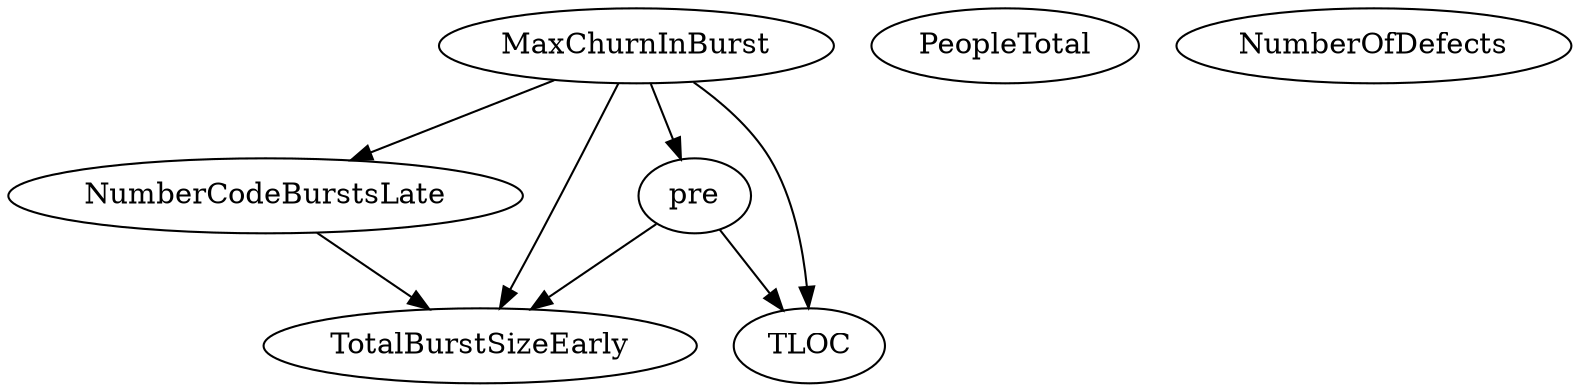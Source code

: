digraph {
   NumberCodeBurstsLate;
   PeopleTotal;
   NumberOfDefects;
   TotalBurstSizeEarly;
   TLOC;
   MaxChurnInBurst;
   pre;
   NumberCodeBurstsLate -> TotalBurstSizeEarly;
   MaxChurnInBurst -> NumberCodeBurstsLate;
   MaxChurnInBurst -> TotalBurstSizeEarly;
   MaxChurnInBurst -> TLOC;
   MaxChurnInBurst -> pre;
   pre -> TotalBurstSizeEarly;
   pre -> TLOC;
}

